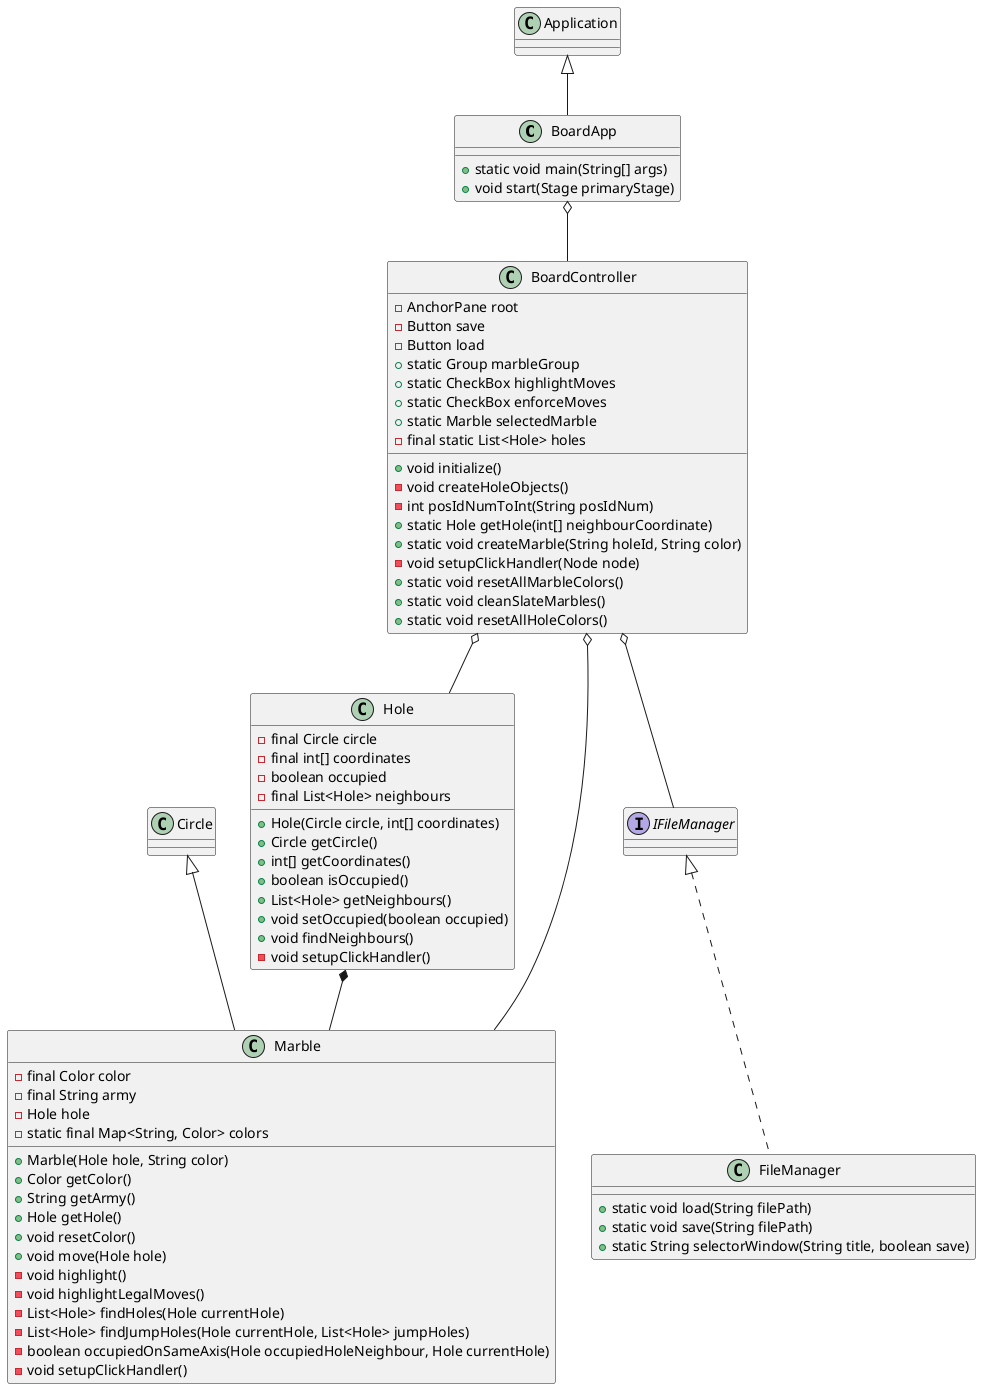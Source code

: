 @startuml Diagram

class BoardApp extends Application {
    +static void main(String[] args)
    +void start(Stage primaryStage)
}

class BoardController {
    -AnchorPane root
    -Button save
    -Button load
    +static Group marbleGroup
    +static CheckBox highlightMoves
    +static CheckBox enforceMoves
    +static Marble selectedMarble
    -final static List<Hole> holes
    +void initialize()
    -void createHoleObjects()
    -int posIdNumToInt(String posIdNum)
    +static Hole getHole(int[] neighbourCoordinate)
    +static void createMarble(String holeId, String color)
    -void setupClickHandler(Node node)
    +static void resetAllMarbleColors()
    +static void cleanSlateMarbles()
    +static void resetAllHoleColors()
}

class Hole {
    -final Circle circle
    -final int[] coordinates
    -boolean occupied
    -final List<Hole> neighbours
    +Hole(Circle circle, int[] coordinates)
    +Circle getCircle()
    +int[] getCoordinates()
    +boolean isOccupied()
    +List<Hole> getNeighbours()
    +void setOccupied(boolean occupied)
    +void findNeighbours()
    -void setupClickHandler()
}

class Marble extends Circle {
    -final Color color
    -final String army
    -Hole hole
    -static final Map<String, Color> colors
    +Marble(Hole hole, String color)
    +Color getColor()
    +String getArmy()
    +Hole getHole()
    +void resetColor()
    +void move(Hole hole)
    -void highlight()
    -void highlightLegalMoves()
    -List<Hole> findHoles(Hole currentHole)
    -List<Hole> findJumpHoles(Hole currentHole, List<Hole> jumpHoles)
    -boolean occupiedOnSameAxis(Hole occupiedHoleNeighbour, Hole currentHole)
    -void setupClickHandler()
}

interface IFileManager 

class FileManager implements IFileManager {
    +static void load(String filePath)
    +static void save(String filePath)
    +static String selectorWindow(String title, boolean save)
}

BoardApp o-- BoardController
BoardController o-- Hole
BoardController o-- Marble
BoardController o-- IFileManager
Hole *-- Marble

@enduml